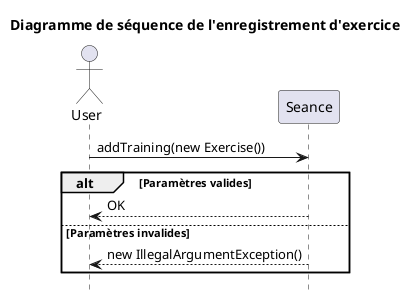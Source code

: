 @startuml
hide footbox
actor User

title Diagramme de séquence de l'enregistrement d'exercice

User -> Seance: addTraining(new Exercise())

alt Paramètres valides
    User <-- Seance: OK
else Paramètres invalides
    User <-- Seance: new IllegalArgumentException()
end
@enduml